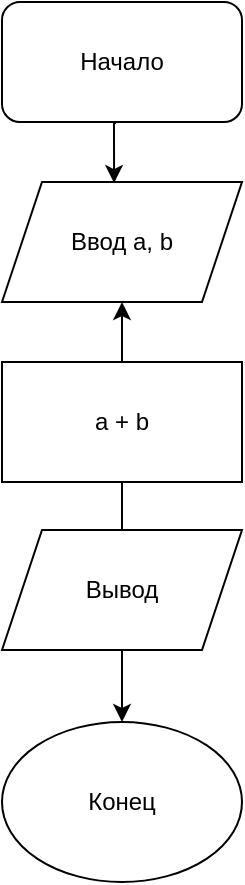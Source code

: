 <mxfile version="13.7.9" type="github">
  <diagram id="C5RBs43oDa-KdzZeNtuy" name="Page-1">
    <mxGraphModel dx="563" dy="349" grid="1" gridSize="10" guides="1" tooltips="1" connect="1" arrows="1" fold="1" page="1" pageScale="1" pageWidth="827" pageHeight="1169" math="0" shadow="0">
      <root>
        <mxCell id="WIyWlLk6GJQsqaUBKTNV-0" />
        <mxCell id="WIyWlLk6GJQsqaUBKTNV-1" parent="WIyWlLk6GJQsqaUBKTNV-0" />
        <mxCell id="y6MobFgG8BaBrXeKD1ZM-5" value="" style="edgeStyle=orthogonalEdgeStyle;rounded=0;orthogonalLoop=1;jettySize=auto;html=1;" edge="1" parent="WIyWlLk6GJQsqaUBKTNV-1" source="y6MobFgG8BaBrXeKD1ZM-1" target="y6MobFgG8BaBrXeKD1ZM-4">
          <mxGeometry relative="1" as="geometry" />
        </mxCell>
        <mxCell id="y6MobFgG8BaBrXeKD1ZM-3" value="Начало" style="rounded=1;whiteSpace=wrap;html=1;" vertex="1" parent="WIyWlLk6GJQsqaUBKTNV-1">
          <mxGeometry x="350" y="260" width="120" height="60" as="geometry" />
        </mxCell>
        <mxCell id="y6MobFgG8BaBrXeKD1ZM-8" value="" style="edgeStyle=orthogonalEdgeStyle;rounded=0;orthogonalLoop=1;jettySize=auto;html=1;exitX=0.475;exitY=1.009;exitDx=0;exitDy=0;exitPerimeter=0;entryX=0.467;entryY=0.009;entryDx=0;entryDy=0;entryPerimeter=0;" edge="1" parent="WIyWlLk6GJQsqaUBKTNV-1" source="y6MobFgG8BaBrXeKD1ZM-3" target="y6MobFgG8BaBrXeKD1ZM-4">
          <mxGeometry relative="1" as="geometry" />
        </mxCell>
        <mxCell id="y6MobFgG8BaBrXeKD1ZM-4" value="Ввод a, b" style="shape=parallelogram;perimeter=parallelogramPerimeter;whiteSpace=wrap;html=1;fixedSize=1;" vertex="1" parent="WIyWlLk6GJQsqaUBKTNV-1">
          <mxGeometry x="350" y="350" width="120" height="60" as="geometry" />
        </mxCell>
        <mxCell id="y6MobFgG8BaBrXeKD1ZM-10" value="" style="edgeStyle=orthogonalEdgeStyle;rounded=0;orthogonalLoop=1;jettySize=auto;html=1;" edge="1" parent="WIyWlLk6GJQsqaUBKTNV-1" source="y6MobFgG8BaBrXeKD1ZM-1" target="y6MobFgG8BaBrXeKD1ZM-9">
          <mxGeometry relative="1" as="geometry" />
        </mxCell>
        <mxCell id="y6MobFgG8BaBrXeKD1ZM-1" value="a + b" style="rounded=0;whiteSpace=wrap;html=1;" vertex="1" parent="WIyWlLk6GJQsqaUBKTNV-1">
          <mxGeometry x="350" y="440" width="120" height="60" as="geometry" />
        </mxCell>
        <mxCell id="y6MobFgG8BaBrXeKD1ZM-9" value="Конец" style="ellipse;whiteSpace=wrap;html=1;" vertex="1" parent="WIyWlLk6GJQsqaUBKTNV-1">
          <mxGeometry x="350" y="620" width="120" height="80" as="geometry" />
        </mxCell>
        <mxCell id="y6MobFgG8BaBrXeKD1ZM-11" value="Вывод" style="shape=parallelogram;perimeter=parallelogramPerimeter;whiteSpace=wrap;html=1;fixedSize=1;" vertex="1" parent="WIyWlLk6GJQsqaUBKTNV-1">
          <mxGeometry x="350" y="524" width="120" height="60" as="geometry" />
        </mxCell>
      </root>
    </mxGraphModel>
  </diagram>
</mxfile>
